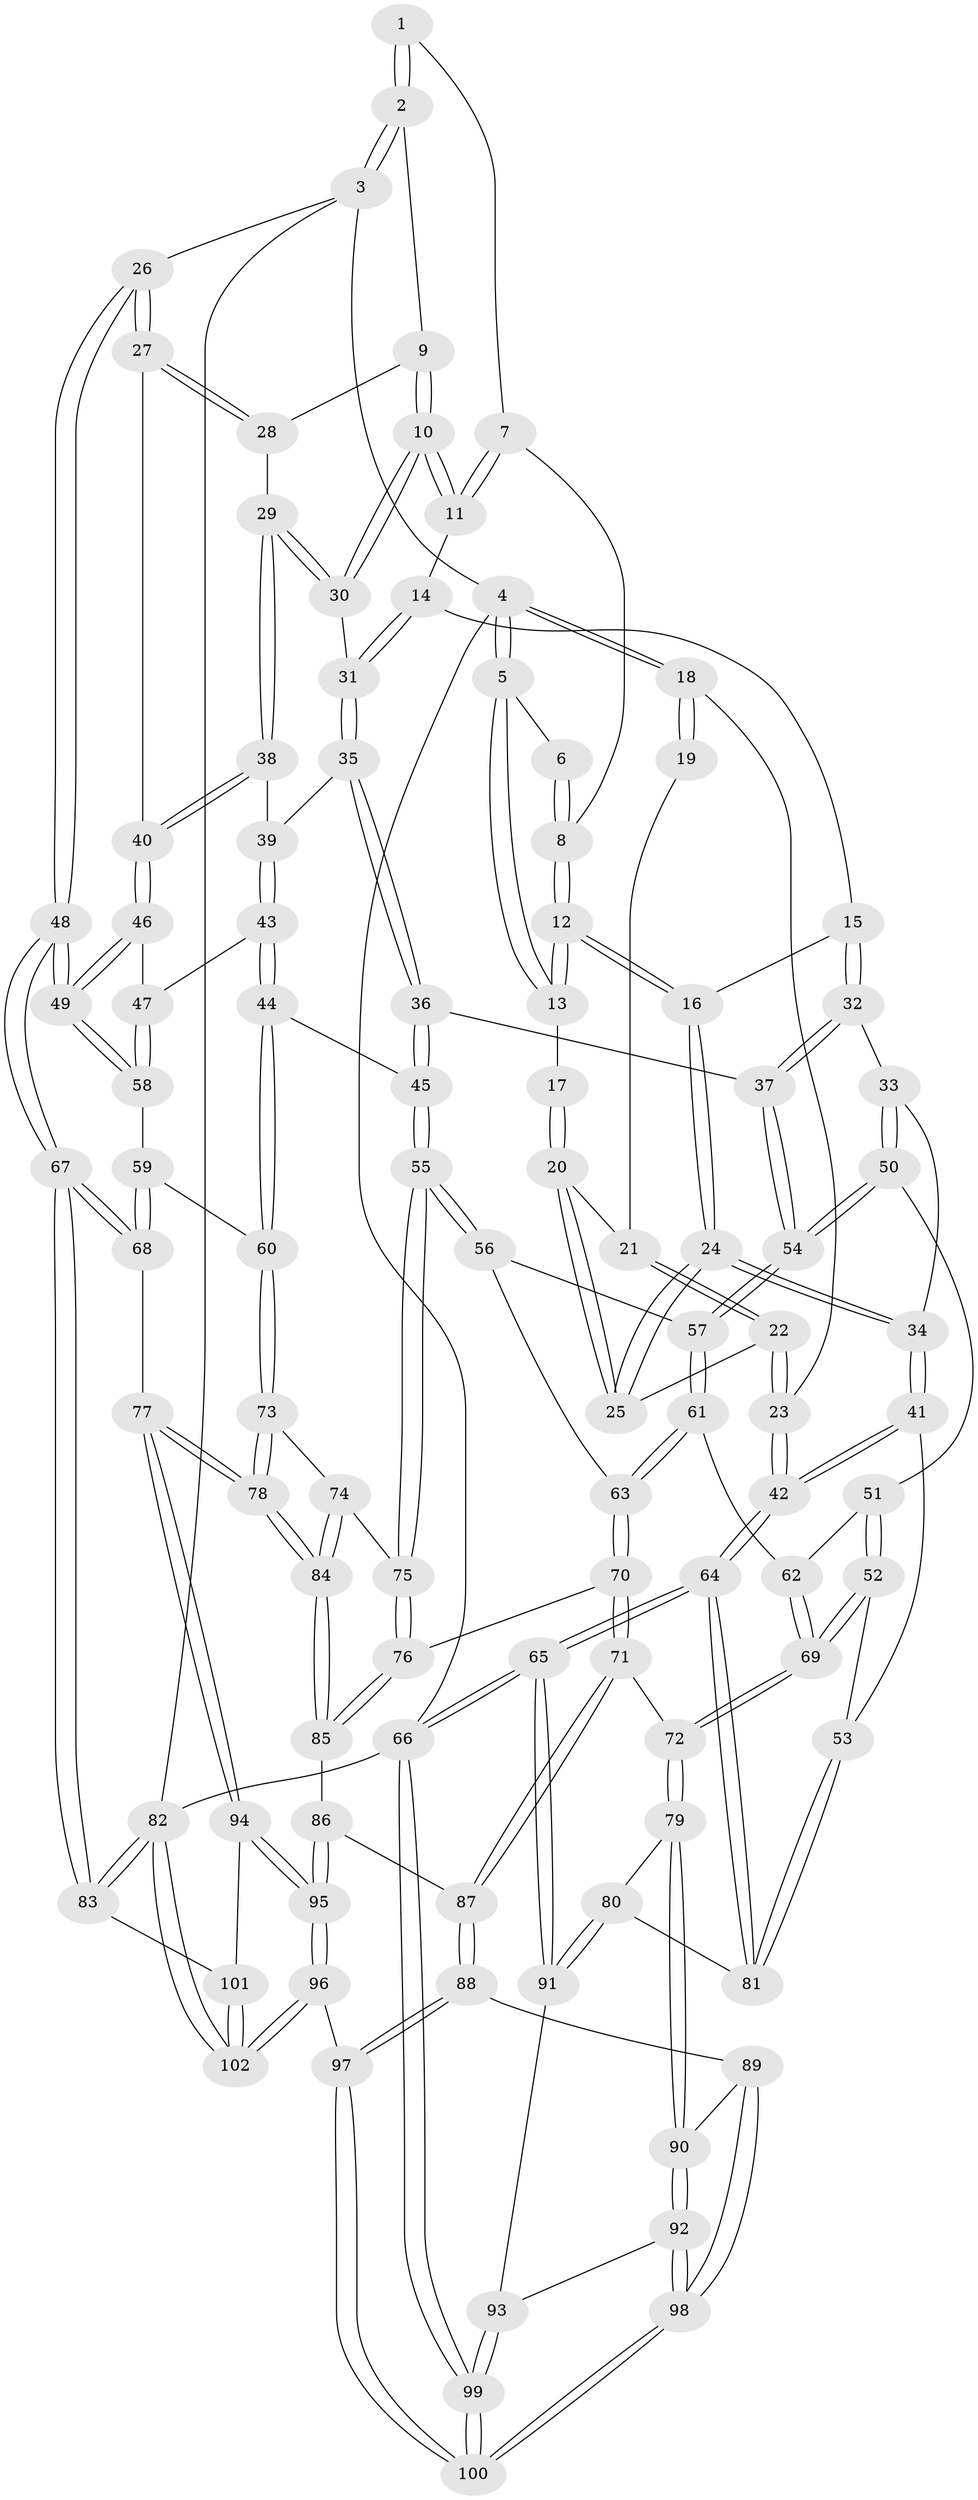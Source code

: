 // Generated by graph-tools (version 1.1) at 2025/38/02/21/25 10:38:58]
// undirected, 102 vertices, 252 edges
graph export_dot {
graph [start="1"]
  node [color=gray90,style=filled];
  1 [pos="+0.5035770174704142+0"];
  2 [pos="+0.895023604955169+0"];
  3 [pos="+1+0"];
  4 [pos="+0+0"];
  5 [pos="+0.13540496629411058+0"];
  6 [pos="+0.4940137874870066+0"];
  7 [pos="+0.45768804812368263+0"];
  8 [pos="+0.35059389907802085+0.04979792368831332"];
  9 [pos="+0.7869583493004416+0"];
  10 [pos="+0.6696178748248295+0.1229511538996279"];
  11 [pos="+0.45176214044344704+0.09813089868792144"];
  12 [pos="+0.28689970107214396+0.1061088008121941"];
  13 [pos="+0.25136487896378884+0.06064097572847326"];
  14 [pos="+0.3776668926966427+0.16224628867716495"];
  15 [pos="+0.376099128635488+0.16336810162564097"];
  16 [pos="+0.29804730192052425+0.12661290993374094"];
  17 [pos="+0.15419546923532113+0.12035409567263328"];
  18 [pos="+0+0"];
  19 [pos="+0.05492352819527737+0.1041118594662845"];
  20 [pos="+0.1397599724404258+0.17234899005830734"];
  21 [pos="+0.10250727831658725+0.15317317838248526"];
  22 [pos="+0.07586146431179512+0.2722389547868566"];
  23 [pos="+0+0.29790860458372187"];
  24 [pos="+0.1783177842031455+0.2742267336113321"];
  25 [pos="+0.1559083498875366+0.26805555526424296"];
  26 [pos="+1+0.29292409996773533"];
  27 [pos="+0.9019568110729468+0.3017820646295854"];
  28 [pos="+0.8292933051756627+0.16296941357184977"];
  29 [pos="+0.7941338729061063+0.30902573841683045"];
  30 [pos="+0.6624801943411337+0.14411231016843112"];
  31 [pos="+0.6402706180330472+0.19021224549269009"];
  32 [pos="+0.4013094931836321+0.23880452566138044"];
  33 [pos="+0.2676259341770638+0.35424669897448297"];
  34 [pos="+0.19732942981450965+0.30375791145897535"];
  35 [pos="+0.5976612277882027+0.3007416506986658"];
  36 [pos="+0.5774437492988891+0.3200428593376512"];
  37 [pos="+0.5068900987603877+0.3262514773765678"];
  38 [pos="+0.8010478832615204+0.35712697505369595"];
  39 [pos="+0.7855069781130463+0.3625235877838441"];
  40 [pos="+0.8310788065169493+0.3615616432207075"];
  41 [pos="+0.06586444350452239+0.5338418943656814"];
  42 [pos="+0+0.5335327668571779"];
  43 [pos="+0.759706534755707+0.4189483501400806"];
  44 [pos="+0.6576824105750096+0.5209810891605471"];
  45 [pos="+0.6417681637904261+0.5144674142313874"];
  46 [pos="+0.8481162573743152+0.38873147110852346"];
  47 [pos="+0.814404663556066+0.49449950811921917"];
  48 [pos="+1+0.5457045178254968"];
  49 [pos="+1+0.5238320277244072"];
  50 [pos="+0.29126878833060377+0.42324845967430064"];
  51 [pos="+0.26859926896197417+0.45079339203975927"];
  52 [pos="+0.14615611646915136+0.5421028084792039"];
  53 [pos="+0.09832832627398597+0.5414748745912715"];
  54 [pos="+0.41073101861260963+0.45043418430242943"];
  55 [pos="+0.5302568463892013+0.570577882346016"];
  56 [pos="+0.42870643040263384+0.48256925211614105"];
  57 [pos="+0.4172139566600445+0.4709049308758728"];
  58 [pos="+0.8179928612828464+0.5250106117058294"];
  59 [pos="+0.78623189190874+0.545593019025503"];
  60 [pos="+0.7032653549268187+0.5654849616103242"];
  61 [pos="+0.35792666303605786+0.5695257432443708"];
  62 [pos="+0.3261931771065027+0.5840892447709269"];
  63 [pos="+0.4123132308612476+0.6200067433349887"];
  64 [pos="+0+0.68550344647584"];
  65 [pos="+0+0.8085493643390418"];
  66 [pos="+0+1"];
  67 [pos="+1+0.7214057767902113"];
  68 [pos="+0.9338746456419802+0.7396949103611207"];
  69 [pos="+0.2729084369004564+0.6444895970530955"];
  70 [pos="+0.4556689829883109+0.6777473233431436"];
  71 [pos="+0.4255345395468003+0.6923212522705019"];
  72 [pos="+0.2859780243865582+0.6890174883016478"];
  73 [pos="+0.7145521719537026+0.6680584692564834"];
  74 [pos="+0.5115373404350207+0.634682708447986"];
  75 [pos="+0.510050384224592+0.633691751187826"];
  76 [pos="+0.4607543491716041+0.6771894605090304"];
  77 [pos="+0.74639732072409+0.7874143429382051"];
  78 [pos="+0.7404046568601742+0.7821251505417737"];
  79 [pos="+0.2586660743445509+0.7495168287734821"];
  80 [pos="+0.18299793568372502+0.7709069169057907"];
  81 [pos="+0.17117944290183215+0.7622425935533123"];
  82 [pos="+1+1"];
  83 [pos="+1+0.9480962505748544"];
  84 [pos="+0.6749505621481918+0.7751655261168335"];
  85 [pos="+0.5284251051831128+0.8067548818880386"];
  86 [pos="+0.5183001556781069+0.8222694713725268"];
  87 [pos="+0.3913123988911478+0.83442004708112"];
  88 [pos="+0.36845013979590996+0.8522514719524827"];
  89 [pos="+0.33014642124766325+0.834858019581242"];
  90 [pos="+0.2925299874096477+0.8000292364894073"];
  91 [pos="+0.162896963137995+0.8181193694613419"];
  92 [pos="+0.22190378680803327+0.8947833175869123"];
  93 [pos="+0.15900274884060991+0.8521110665813522"];
  94 [pos="+0.7399297988543788+0.8405041907506425"];
  95 [pos="+0.5296773003221267+1"];
  96 [pos="+0.48286164761766154+1"];
  97 [pos="+0.4395292584249733+1"];
  98 [pos="+0.24335661649052157+0.934312116011533"];
  99 [pos="+0+1"];
  100 [pos="+0.25921329789427616+1"];
  101 [pos="+0.7821761133215673+0.9124214722353194"];
  102 [pos="+1+1"];
  1 -- 2;
  1 -- 2;
  1 -- 7;
  2 -- 3;
  2 -- 3;
  2 -- 9;
  3 -- 4;
  3 -- 26;
  3 -- 82;
  4 -- 5;
  4 -- 5;
  4 -- 18;
  4 -- 18;
  4 -- 66;
  5 -- 6;
  5 -- 13;
  5 -- 13;
  6 -- 8;
  6 -- 8;
  7 -- 8;
  7 -- 11;
  7 -- 11;
  8 -- 12;
  8 -- 12;
  9 -- 10;
  9 -- 10;
  9 -- 28;
  10 -- 11;
  10 -- 11;
  10 -- 30;
  10 -- 30;
  11 -- 14;
  12 -- 13;
  12 -- 13;
  12 -- 16;
  12 -- 16;
  13 -- 17;
  14 -- 15;
  14 -- 31;
  14 -- 31;
  15 -- 16;
  15 -- 32;
  15 -- 32;
  16 -- 24;
  16 -- 24;
  17 -- 20;
  17 -- 20;
  18 -- 19;
  18 -- 19;
  18 -- 23;
  19 -- 21;
  20 -- 21;
  20 -- 25;
  20 -- 25;
  21 -- 22;
  21 -- 22;
  22 -- 23;
  22 -- 23;
  22 -- 25;
  23 -- 42;
  23 -- 42;
  24 -- 25;
  24 -- 25;
  24 -- 34;
  24 -- 34;
  26 -- 27;
  26 -- 27;
  26 -- 48;
  26 -- 48;
  27 -- 28;
  27 -- 28;
  27 -- 40;
  28 -- 29;
  29 -- 30;
  29 -- 30;
  29 -- 38;
  29 -- 38;
  30 -- 31;
  31 -- 35;
  31 -- 35;
  32 -- 33;
  32 -- 37;
  32 -- 37;
  33 -- 34;
  33 -- 50;
  33 -- 50;
  34 -- 41;
  34 -- 41;
  35 -- 36;
  35 -- 36;
  35 -- 39;
  36 -- 37;
  36 -- 45;
  36 -- 45;
  37 -- 54;
  37 -- 54;
  38 -- 39;
  38 -- 40;
  38 -- 40;
  39 -- 43;
  39 -- 43;
  40 -- 46;
  40 -- 46;
  41 -- 42;
  41 -- 42;
  41 -- 53;
  42 -- 64;
  42 -- 64;
  43 -- 44;
  43 -- 44;
  43 -- 47;
  44 -- 45;
  44 -- 60;
  44 -- 60;
  45 -- 55;
  45 -- 55;
  46 -- 47;
  46 -- 49;
  46 -- 49;
  47 -- 58;
  47 -- 58;
  48 -- 49;
  48 -- 49;
  48 -- 67;
  48 -- 67;
  49 -- 58;
  49 -- 58;
  50 -- 51;
  50 -- 54;
  50 -- 54;
  51 -- 52;
  51 -- 52;
  51 -- 62;
  52 -- 53;
  52 -- 69;
  52 -- 69;
  53 -- 81;
  53 -- 81;
  54 -- 57;
  54 -- 57;
  55 -- 56;
  55 -- 56;
  55 -- 75;
  55 -- 75;
  56 -- 57;
  56 -- 63;
  57 -- 61;
  57 -- 61;
  58 -- 59;
  59 -- 60;
  59 -- 68;
  59 -- 68;
  60 -- 73;
  60 -- 73;
  61 -- 62;
  61 -- 63;
  61 -- 63;
  62 -- 69;
  62 -- 69;
  63 -- 70;
  63 -- 70;
  64 -- 65;
  64 -- 65;
  64 -- 81;
  64 -- 81;
  65 -- 66;
  65 -- 66;
  65 -- 91;
  65 -- 91;
  66 -- 99;
  66 -- 99;
  66 -- 82;
  67 -- 68;
  67 -- 68;
  67 -- 83;
  67 -- 83;
  68 -- 77;
  69 -- 72;
  69 -- 72;
  70 -- 71;
  70 -- 71;
  70 -- 76;
  71 -- 72;
  71 -- 87;
  71 -- 87;
  72 -- 79;
  72 -- 79;
  73 -- 74;
  73 -- 78;
  73 -- 78;
  74 -- 75;
  74 -- 84;
  74 -- 84;
  75 -- 76;
  75 -- 76;
  76 -- 85;
  76 -- 85;
  77 -- 78;
  77 -- 78;
  77 -- 94;
  77 -- 94;
  78 -- 84;
  78 -- 84;
  79 -- 80;
  79 -- 90;
  79 -- 90;
  80 -- 81;
  80 -- 91;
  80 -- 91;
  82 -- 83;
  82 -- 83;
  82 -- 102;
  82 -- 102;
  83 -- 101;
  84 -- 85;
  84 -- 85;
  85 -- 86;
  86 -- 87;
  86 -- 95;
  86 -- 95;
  87 -- 88;
  87 -- 88;
  88 -- 89;
  88 -- 97;
  88 -- 97;
  89 -- 90;
  89 -- 98;
  89 -- 98;
  90 -- 92;
  90 -- 92;
  91 -- 93;
  92 -- 93;
  92 -- 98;
  92 -- 98;
  93 -- 99;
  93 -- 99;
  94 -- 95;
  94 -- 95;
  94 -- 101;
  95 -- 96;
  95 -- 96;
  96 -- 97;
  96 -- 102;
  96 -- 102;
  97 -- 100;
  97 -- 100;
  98 -- 100;
  98 -- 100;
  99 -- 100;
  99 -- 100;
  101 -- 102;
  101 -- 102;
}
